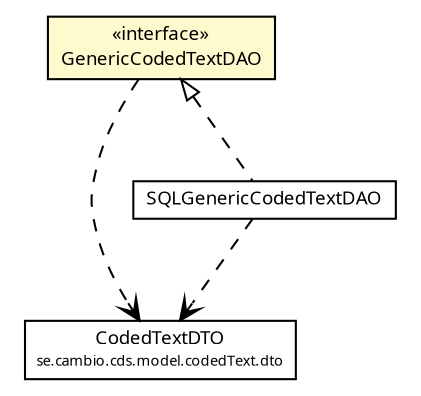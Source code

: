 #!/usr/local/bin/dot
#
# Class diagram 
# Generated by UMLGraph version R5_6 (http://www.umlgraph.org/)
#

digraph G {
	edge [fontname="Trebuchet MS",fontsize=10,labelfontname="Trebuchet MS",labelfontsize=10];
	node [fontname="Trebuchet MS",fontsize=10,shape=plaintext];
	nodesep=0.25;
	ranksep=0.5;
	// se.cambio.cds.model.codedText.dto.CodedTextDTO
	c211543 [label=<<table title="se.cambio.cds.model.codedText.dto.CodedTextDTO" border="0" cellborder="1" cellspacing="0" cellpadding="2" port="p" href="../dto/CodedTextDTO.html">
		<tr><td><table border="0" cellspacing="0" cellpadding="1">
<tr><td align="center" balign="center"><font face="Trebuchet MS"> CodedTextDTO </font></td></tr>
<tr><td align="center" balign="center"><font face="Trebuchet MS" point-size="7.0"> se.cambio.cds.model.codedText.dto </font></td></tr>
		</table></td></tr>
		</table>>, URL="../dto/CodedTextDTO.html", fontname="Trebuchet MS", fontcolor="black", fontsize=9.0];
	// se.cambio.cds.model.codedText.dao.SQLGenericCodedTextDAO
	c211597 [label=<<table title="se.cambio.cds.model.codedText.dao.SQLGenericCodedTextDAO" border="0" cellborder="1" cellspacing="0" cellpadding="2" port="p" href="./SQLGenericCodedTextDAO.html">
		<tr><td><table border="0" cellspacing="0" cellpadding="1">
<tr><td align="center" balign="center"><font face="Trebuchet MS"> SQLGenericCodedTextDAO </font></td></tr>
		</table></td></tr>
		</table>>, URL="./SQLGenericCodedTextDAO.html", fontname="Trebuchet MS", fontcolor="black", fontsize=9.0];
	// se.cambio.cds.model.codedText.dao.GenericCodedTextDAO
	c211601 [label=<<table title="se.cambio.cds.model.codedText.dao.GenericCodedTextDAO" border="0" cellborder="1" cellspacing="0" cellpadding="2" port="p" bgcolor="lemonChiffon" href="./GenericCodedTextDAO.html">
		<tr><td><table border="0" cellspacing="0" cellpadding="1">
<tr><td align="center" balign="center"> &#171;interface&#187; </td></tr>
<tr><td align="center" balign="center"><font face="Trebuchet MS"> GenericCodedTextDAO </font></td></tr>
		</table></td></tr>
		</table>>, URL="./GenericCodedTextDAO.html", fontname="Trebuchet MS", fontcolor="black", fontsize=9.0];
	//se.cambio.cds.model.codedText.dao.SQLGenericCodedTextDAO implements se.cambio.cds.model.codedText.dao.GenericCodedTextDAO
	c211601:p -> c211597:p [dir=back,arrowtail=empty,style=dashed];
	// se.cambio.cds.model.codedText.dao.SQLGenericCodedTextDAO DEPEND se.cambio.cds.model.codedText.dto.CodedTextDTO
	c211597:p -> c211543:p [taillabel="", label="", headlabel="", fontname="Trebuchet MS", fontcolor="black", fontsize=10.0, color="black", arrowhead=open, style=dashed];
	// se.cambio.cds.model.codedText.dao.GenericCodedTextDAO DEPEND se.cambio.cds.model.codedText.dto.CodedTextDTO
	c211601:p -> c211543:p [taillabel="", label="", headlabel="", fontname="Trebuchet MS", fontcolor="black", fontsize=10.0, color="black", arrowhead=open, style=dashed];
}

